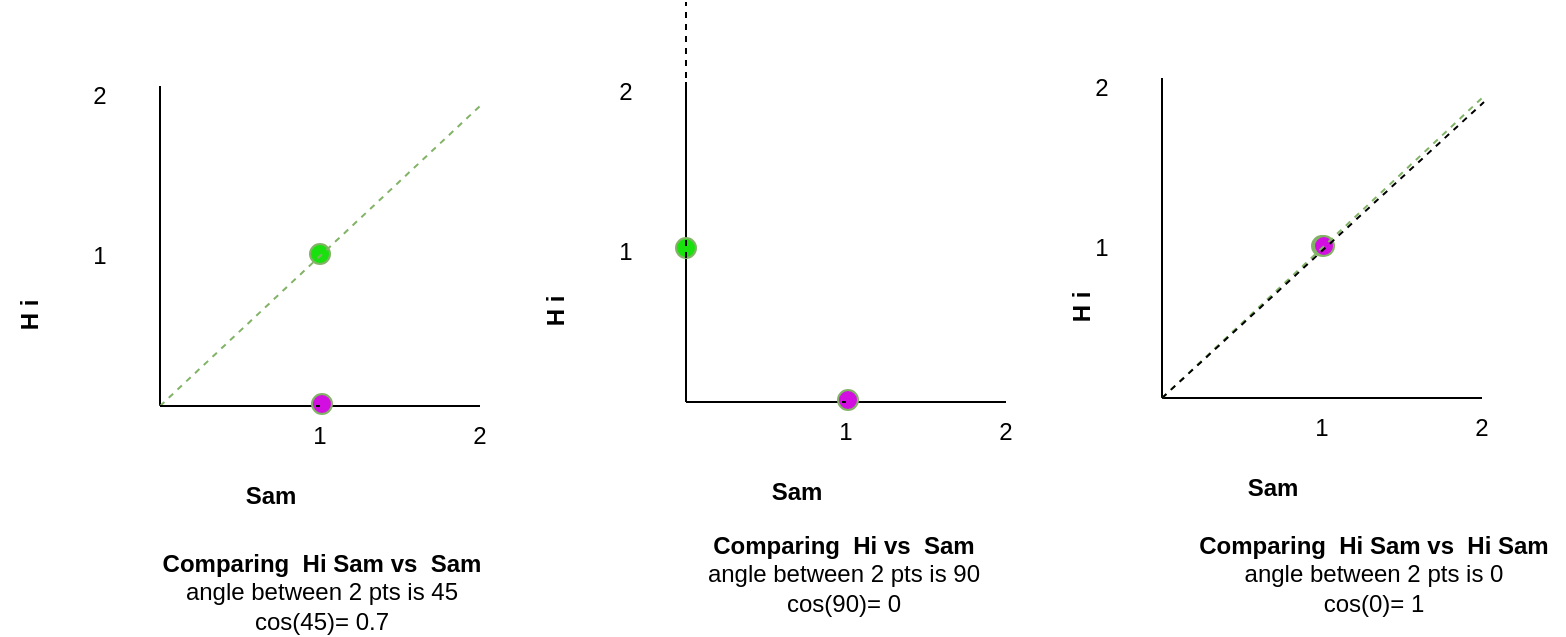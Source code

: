 <mxfile>
    <diagram id="pUtAsqvk0kj41a-pVCHb" name="Page-1">
        <mxGraphModel dx="1354" dy="512" grid="1" gridSize="10" guides="1" tooltips="1" connect="1" arrows="1" fold="1" page="1" pageScale="1" pageWidth="850" pageHeight="1100" math="0" shadow="0">
            <root>
                <mxCell id="0"/>
                <mxCell id="1" parent="0"/>
                <mxCell id="20" value="" style="group" vertex="1" connectable="0" parent="1">
                    <mxGeometry x="519" y="108" width="270" height="230" as="geometry"/>
                </mxCell>
                <mxCell id="2" value="" style="endArrow=none;html=1;" edge="1" parent="20">
                    <mxGeometry width="50" height="50" relative="1" as="geometry">
                        <mxPoint x="80" y="170" as="sourcePoint"/>
                        <mxPoint x="80" y="10" as="targetPoint"/>
                    </mxGeometry>
                </mxCell>
                <mxCell id="3" value="" style="endArrow=none;html=1;" edge="1" parent="20">
                    <mxGeometry width="50" height="50" relative="1" as="geometry">
                        <mxPoint x="80" y="170" as="sourcePoint"/>
                        <mxPoint x="240" y="170" as="targetPoint"/>
                    </mxGeometry>
                </mxCell>
                <mxCell id="4" value="1" style="text;html=1;strokeColor=none;fillColor=none;align=center;verticalAlign=middle;whiteSpace=wrap;rounded=0;" vertex="1" parent="20">
                    <mxGeometry x="20" y="80" width="60" height="30" as="geometry"/>
                </mxCell>
                <mxCell id="5" value="2" style="text;html=1;strokeColor=none;fillColor=none;align=center;verticalAlign=middle;whiteSpace=wrap;rounded=0;" vertex="1" parent="20">
                    <mxGeometry x="20" width="60" height="30" as="geometry"/>
                </mxCell>
                <mxCell id="6" value="1" style="text;html=1;strokeColor=none;fillColor=none;align=center;verticalAlign=middle;whiteSpace=wrap;rounded=0;" vertex="1" parent="20">
                    <mxGeometry x="130" y="170" width="60" height="30" as="geometry"/>
                </mxCell>
                <mxCell id="7" value="2" style="text;html=1;strokeColor=none;fillColor=none;align=center;verticalAlign=middle;whiteSpace=wrap;rounded=0;" vertex="1" parent="20">
                    <mxGeometry x="210" y="170" width="60" height="30" as="geometry"/>
                </mxCell>
                <mxCell id="8" value="&lt;b&gt;H i&lt;/b&gt;" style="text;html=1;align=center;verticalAlign=middle;resizable=0;points=[];autosize=1;strokeColor=none;fillColor=none;rotation=-90;" vertex="1" parent="20">
                    <mxGeometry x="20" y="110" width="40" height="30" as="geometry"/>
                </mxCell>
                <mxCell id="9" value="&lt;b&gt;Sam&lt;/b&gt;" style="text;html=1;align=center;verticalAlign=middle;resizable=0;points=[];autosize=1;strokeColor=none;fillColor=none;" vertex="1" parent="20">
                    <mxGeometry x="110" y="200" width="50" height="30" as="geometry"/>
                </mxCell>
                <mxCell id="10" value="" style="ellipse;whiteSpace=wrap;html=1;aspect=fixed;fillColor=#19e10e;strokeColor=#82b366;" vertex="1" parent="20">
                    <mxGeometry x="155" y="89" width="10" height="10" as="geometry"/>
                </mxCell>
                <mxCell id="13" value="" style="ellipse;whiteSpace=wrap;html=1;aspect=fixed;fillColor=#d30ee1;strokeColor=#82b366;" vertex="1" parent="20">
                    <mxGeometry x="156" y="89" width="10" height="10" as="geometry"/>
                </mxCell>
                <mxCell id="15" value="" style="endArrow=none;dashed=1;html=1;fillColor=#d5e8d4;strokeColor=#82b366;" edge="1" parent="20">
                    <mxGeometry width="50" height="50" relative="1" as="geometry">
                        <mxPoint x="80" y="170" as="sourcePoint"/>
                        <mxPoint x="240" y="20" as="targetPoint"/>
                    </mxGeometry>
                </mxCell>
                <mxCell id="16" value="" style="endArrow=none;dashed=1;html=1;" edge="1" parent="20">
                    <mxGeometry width="50" height="50" relative="1" as="geometry">
                        <mxPoint x="80" y="170" as="sourcePoint"/>
                        <mxPoint x="241" y="22" as="targetPoint"/>
                    </mxGeometry>
                </mxCell>
                <mxCell id="83" value="2" style="text;html=1;strokeColor=none;fillColor=none;align=center;verticalAlign=middle;whiteSpace=wrap;rounded=0;" vertex="1" parent="1">
                    <mxGeometry x="491" y="280" width="60" height="30" as="geometry"/>
                </mxCell>
                <mxCell id="103" value="" style="group" vertex="1" connectable="0" parent="1">
                    <mxGeometry x="18" y="112" width="270" height="230" as="geometry"/>
                </mxCell>
                <mxCell id="104" value="" style="endArrow=none;html=1;" edge="1" parent="103">
                    <mxGeometry width="50" height="50" relative="1" as="geometry">
                        <mxPoint x="80" y="170" as="sourcePoint"/>
                        <mxPoint x="80" y="10" as="targetPoint"/>
                    </mxGeometry>
                </mxCell>
                <mxCell id="105" value="" style="endArrow=none;html=1;" edge="1" parent="103">
                    <mxGeometry width="50" height="50" relative="1" as="geometry">
                        <mxPoint x="80" y="170" as="sourcePoint"/>
                        <mxPoint x="240" y="170" as="targetPoint"/>
                    </mxGeometry>
                </mxCell>
                <mxCell id="106" value="1" style="text;html=1;strokeColor=none;fillColor=none;align=center;verticalAlign=middle;whiteSpace=wrap;rounded=0;" vertex="1" parent="103">
                    <mxGeometry x="20" y="80" width="60" height="30" as="geometry"/>
                </mxCell>
                <mxCell id="107" value="2" style="text;html=1;strokeColor=none;fillColor=none;align=center;verticalAlign=middle;whiteSpace=wrap;rounded=0;" vertex="1" parent="103">
                    <mxGeometry x="20" width="60" height="30" as="geometry"/>
                </mxCell>
                <mxCell id="108" value="1" style="text;html=1;strokeColor=none;fillColor=none;align=center;verticalAlign=middle;whiteSpace=wrap;rounded=0;" vertex="1" parent="103">
                    <mxGeometry x="130" y="170" width="60" height="30" as="geometry"/>
                </mxCell>
                <mxCell id="109" value="2" style="text;html=1;strokeColor=none;fillColor=none;align=center;verticalAlign=middle;whiteSpace=wrap;rounded=0;" vertex="1" parent="103">
                    <mxGeometry x="210" y="170" width="60" height="30" as="geometry"/>
                </mxCell>
                <mxCell id="110" value="&lt;b&gt;H i&lt;/b&gt;" style="text;html=1;align=center;verticalAlign=middle;resizable=0;points=[];autosize=1;strokeColor=none;fillColor=none;rotation=-90;" vertex="1" parent="103">
                    <mxGeometry x="-5" y="110" width="40" height="30" as="geometry"/>
                </mxCell>
                <mxCell id="111" value="&lt;b&gt;Sam&lt;/b&gt;" style="text;html=1;align=center;verticalAlign=middle;resizable=0;points=[];autosize=1;strokeColor=none;fillColor=none;" vertex="1" parent="103">
                    <mxGeometry x="110" y="200" width="50" height="30" as="geometry"/>
                </mxCell>
                <mxCell id="112" value="" style="ellipse;whiteSpace=wrap;html=1;aspect=fixed;fillColor=#19e10e;strokeColor=#82b366;" vertex="1" parent="103">
                    <mxGeometry x="155" y="89" width="10" height="10" as="geometry"/>
                </mxCell>
                <mxCell id="113" value="" style="ellipse;whiteSpace=wrap;html=1;aspect=fixed;fillColor=#d30ee1;strokeColor=#82b366;" vertex="1" parent="103">
                    <mxGeometry x="156" y="164" width="10" height="10" as="geometry"/>
                </mxCell>
                <mxCell id="114" value="" style="endArrow=none;dashed=1;html=1;fillColor=#d5e8d4;strokeColor=#82b366;" edge="1" parent="103">
                    <mxGeometry width="50" height="50" relative="1" as="geometry">
                        <mxPoint x="80" y="170" as="sourcePoint"/>
                        <mxPoint x="240" y="20" as="targetPoint"/>
                    </mxGeometry>
                </mxCell>
                <mxCell id="115" value="" style="endArrow=none;dashed=1;html=1;entryX=0.5;entryY=0;entryDx=0;entryDy=0;" edge="1" parent="103" target="108">
                    <mxGeometry width="50" height="50" relative="1" as="geometry">
                        <mxPoint x="80" y="170" as="sourcePoint"/>
                        <mxPoint x="210" y="90" as="targetPoint"/>
                    </mxGeometry>
                </mxCell>
                <mxCell id="116" value="" style="group" vertex="1" connectable="0" parent="1">
                    <mxGeometry x="281" y="80" width="240" height="260" as="geometry"/>
                </mxCell>
                <mxCell id="78" value="" style="endArrow=none;html=1;" edge="1" parent="116">
                    <mxGeometry width="50" height="50" relative="1" as="geometry">
                        <mxPoint x="80" y="200" as="sourcePoint"/>
                        <mxPoint x="80" y="40" as="targetPoint"/>
                    </mxGeometry>
                </mxCell>
                <mxCell id="79" value="" style="endArrow=none;html=1;" edge="1" parent="116">
                    <mxGeometry width="50" height="50" relative="1" as="geometry">
                        <mxPoint x="80" y="200" as="sourcePoint"/>
                        <mxPoint x="240" y="200" as="targetPoint"/>
                    </mxGeometry>
                </mxCell>
                <mxCell id="80" value="1" style="text;html=1;strokeColor=none;fillColor=none;align=center;verticalAlign=middle;whiteSpace=wrap;rounded=0;" vertex="1" parent="116">
                    <mxGeometry x="20" y="110" width="60" height="30" as="geometry"/>
                </mxCell>
                <mxCell id="81" value="2" style="text;html=1;strokeColor=none;fillColor=none;align=center;verticalAlign=middle;whiteSpace=wrap;rounded=0;" vertex="1" parent="116">
                    <mxGeometry x="20" y="30" width="60" height="30" as="geometry"/>
                </mxCell>
                <mxCell id="82" value="1" style="text;html=1;strokeColor=none;fillColor=none;align=center;verticalAlign=middle;whiteSpace=wrap;rounded=0;" vertex="1" parent="116">
                    <mxGeometry x="130" y="200" width="60" height="30" as="geometry"/>
                </mxCell>
                <mxCell id="84" value="&lt;b&gt;H i&lt;/b&gt;" style="text;html=1;align=center;verticalAlign=middle;resizable=0;points=[];autosize=1;strokeColor=none;fillColor=none;rotation=-90;" vertex="1" parent="116">
                    <mxGeometry x="-5" y="140" width="40" height="30" as="geometry"/>
                </mxCell>
                <mxCell id="85" value="&lt;b&gt;Sam&lt;/b&gt;" style="text;html=1;align=center;verticalAlign=middle;resizable=0;points=[];autosize=1;strokeColor=none;fillColor=none;" vertex="1" parent="116">
                    <mxGeometry x="110" y="230" width="50" height="30" as="geometry"/>
                </mxCell>
                <mxCell id="86" value="" style="ellipse;whiteSpace=wrap;html=1;aspect=fixed;fillColor=#19e10e;strokeColor=#82b366;" vertex="1" parent="116">
                    <mxGeometry x="75" y="118" width="10" height="10" as="geometry"/>
                </mxCell>
                <mxCell id="87" value="" style="ellipse;whiteSpace=wrap;html=1;aspect=fixed;fillColor=#d30ee1;strokeColor=#82b366;" vertex="1" parent="116">
                    <mxGeometry x="156" y="194" width="10" height="10" as="geometry"/>
                </mxCell>
                <mxCell id="89" value="" style="endArrow=none;dashed=1;html=1;entryX=0.5;entryY=0;entryDx=0;entryDy=0;" edge="1" parent="116" target="82">
                    <mxGeometry width="50" height="50" relative="1" as="geometry">
                        <mxPoint x="80" y="200" as="sourcePoint"/>
                        <mxPoint x="210" y="120" as="targetPoint"/>
                    </mxGeometry>
                </mxCell>
                <mxCell id="91" value="" style="endArrow=none;dashed=1;html=1;" edge="1" parent="116">
                    <mxGeometry width="50" height="50" relative="1" as="geometry">
                        <mxPoint x="80" y="200" as="sourcePoint"/>
                        <mxPoint x="80" as="targetPoint"/>
                    </mxGeometry>
                </mxCell>
                <mxCell id="121" value="&lt;b&gt;Comparing&amp;nbsp; Hi Sam vs&amp;nbsp; Sam&lt;/b&gt;&lt;br&gt;angle between 2 pts is 45&lt;br&gt;cos(45)= 0.7" style="text;html=1;strokeColor=none;fillColor=none;align=center;verticalAlign=middle;whiteSpace=wrap;rounded=0;" vertex="1" parent="1">
                    <mxGeometry x="98" y="360" width="162" height="30" as="geometry"/>
                </mxCell>
                <mxCell id="122" value="&lt;b&gt;Comparing&amp;nbsp; Hi vs&amp;nbsp; Sam&lt;br&gt;&lt;/b&gt;angle between 2 pts is 90&lt;br&gt;cos(90)= 0" style="text;html=1;strokeColor=none;fillColor=none;align=center;verticalAlign=middle;whiteSpace=wrap;rounded=0;" vertex="1" parent="1">
                    <mxGeometry x="359" y="351" width="162" height="30" as="geometry"/>
                </mxCell>
                <mxCell id="123" value="&lt;b&gt;Comparing&amp;nbsp; Hi Sam vs&amp;nbsp; Hi Sam&lt;br&gt;&lt;/b&gt;angle between 2 pts is 0&lt;br&gt;cos(0)= 1" style="text;html=1;strokeColor=none;fillColor=none;align=center;verticalAlign=middle;whiteSpace=wrap;rounded=0;" vertex="1" parent="1">
                    <mxGeometry x="610" y="351" width="190" height="30" as="geometry"/>
                </mxCell>
            </root>
        </mxGraphModel>
    </diagram>
</mxfile>